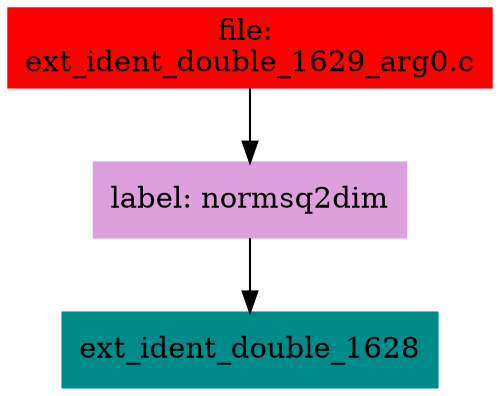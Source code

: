 digraph G {
node [shape=box]

0 [label="file: 
ext_ident_double_1629_arg0.c",color=red, style=filled]
1 [label="label: normsq2dim",color=plum, style=filled]
0 -> 1
2 [label="ext_ident_double_1628",color=cyan4, style=filled]
1 -> 2


}


